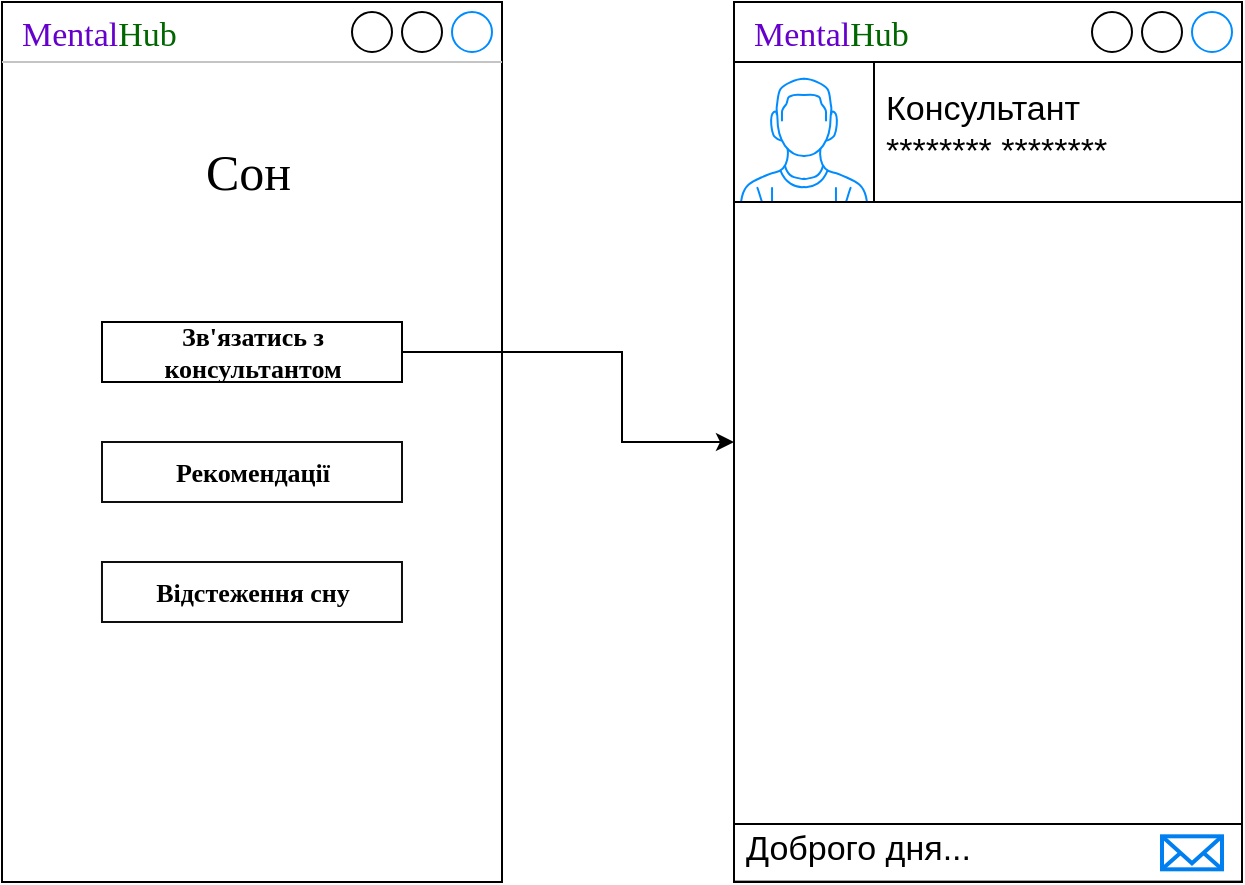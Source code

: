 <mxfile version="21.8.2" type="device">
  <diagram name="Страница — 1" id="GnSCQww6XoY2D_I-w1qQ">
    <mxGraphModel dx="1029" dy="718" grid="1" gridSize="10" guides="1" tooltips="1" connect="1" arrows="1" fold="1" page="1" pageScale="1" pageWidth="3300" pageHeight="2339" math="0" shadow="0">
      <root>
        <mxCell id="0" />
        <mxCell id="1" parent="0" />
        <mxCell id="fYolHv9IbK95dR3w9ptZ-25" value="&lt;font face=&quot;Comic Sans MS&quot;&gt;&lt;font color=&quot;#6600cc&quot;&gt;Mental&lt;/font&gt;&lt;font color=&quot;#006600&quot;&gt;Hub&lt;/font&gt;&lt;/font&gt;" style="strokeWidth=1;shadow=0;dashed=0;align=center;html=1;shape=mxgraph.mockup.containers.window;align=left;verticalAlign=top;spacingLeft=8;strokeColor2=#008cff;strokeColor3=#c4c4c4;fontColor=#666666;mainText=;fontSize=17;labelBackgroundColor=none;whiteSpace=wrap;" parent="1" vertex="1">
          <mxGeometry x="1440" y="610" width="250" height="440" as="geometry" />
        </mxCell>
        <mxCell id="fYolHv9IbK95dR3w9ptZ-26" value="&lt;font color=&quot;#000000&quot;&gt;&lt;span style=&quot;font-size: 25px;&quot;&gt;Сон&lt;/span&gt;&lt;/font&gt;" style="strokeWidth=0;shadow=0;dashed=0;align=center;html=1;shape=mxgraph.mockup.forms.pwField;strokeColor=#FFFFFF;mainText=;align=left;fontColor=#666666;fontSize=17;spacingLeft=3;fontFamily=Ubuntu;fontSource=https%3A%2F%2Ffonts.googleapis.com%2Fcss%3Ffamily%3DUbuntu;" parent="1" vertex="1">
          <mxGeometry x="1537.01" y="680" width="55.94" height="30" as="geometry" />
        </mxCell>
        <mxCell id="fYolHv9IbK95dR3w9ptZ-27" value="&lt;div style=&quot;&quot;&gt;&lt;br&gt;&lt;/div&gt;" style="strokeWidth=1;shadow=0;dashed=0;align=center;html=1;shape=mxgraph.mockup.forms.pwField;strokeColor=#000000;mainText=;align=left;fontColor=#666666;fontSize=17;spacingLeft=3;verticalAlign=middle;" parent="1" vertex="1">
          <mxGeometry x="1490" y="770" width="150" height="30" as="geometry" />
        </mxCell>
        <mxCell id="fYolHv9IbK95dR3w9ptZ-28" value="" style="strokeWidth=1;shadow=0;dashed=0;align=center;html=1;shape=mxgraph.mockup.forms.pwField;strokeColor=#0F0F0F;mainText=;align=left;fontColor=#666666;fontSize=17;spacingLeft=3;" parent="1" vertex="1">
          <mxGeometry x="1490" y="830" width="150" height="30" as="geometry" />
        </mxCell>
        <mxCell id="fYolHv9IbK95dR3w9ptZ-29" value="&lt;font face=&quot;Ubuntu&quot;&gt;&lt;span style=&quot;font-size: 13px;&quot;&gt;&lt;b&gt;Зв&#39;язатись з &lt;br&gt;консультантом&lt;/b&gt;&lt;/span&gt;&lt;/font&gt;" style="text;html=1;align=center;verticalAlign=middle;resizable=0;points=[];autosize=1;strokeColor=none;fillColor=none;" parent="1" vertex="1">
          <mxGeometry x="1504.99" y="765" width="120" height="40" as="geometry" />
        </mxCell>
        <mxCell id="fYolHv9IbK95dR3w9ptZ-30" value="&lt;font size=&quot;1&quot; face=&quot;Ubuntu&quot;&gt;&lt;b style=&quot;font-size: 13px;&quot;&gt;Рекомендації&lt;/b&gt;&lt;/font&gt;" style="text;html=1;align=center;verticalAlign=middle;resizable=0;points=[];autosize=1;strokeColor=none;fillColor=none;" parent="1" vertex="1">
          <mxGeometry x="1509.99" y="830" width="110" height="30" as="geometry" />
        </mxCell>
        <mxCell id="fYolHv9IbK95dR3w9ptZ-31" value="" style="strokeWidth=1;shadow=0;dashed=0;align=center;html=1;shape=mxgraph.mockup.forms.pwField;strokeColor=#0F0F0F;mainText=;align=left;fontColor=#666666;fontSize=17;spacingLeft=3;" parent="1" vertex="1">
          <mxGeometry x="1489.99" y="890" width="150" height="30" as="geometry" />
        </mxCell>
        <mxCell id="fYolHv9IbK95dR3w9ptZ-118" value="&lt;font size=&quot;1&quot; face=&quot;Ubuntu&quot;&gt;&lt;b style=&quot;font-size: 13px;&quot;&gt;Відстеження сну&lt;/b&gt;&lt;/font&gt;" style="text;html=1;align=center;verticalAlign=middle;resizable=0;points=[];autosize=1;strokeColor=none;fillColor=none;" parent="1" vertex="1">
          <mxGeometry x="1505.01" y="890" width="120" height="30" as="geometry" />
        </mxCell>
        <mxCell id="fYolHv9IbK95dR3w9ptZ-119" value="&lt;font face=&quot;Comic Sans MS&quot;&gt;&lt;font color=&quot;#6600cc&quot;&gt;Mental&lt;/font&gt;&lt;font color=&quot;#006600&quot;&gt;Hub&lt;/font&gt;&lt;/font&gt;" style="strokeWidth=1;shadow=0;dashed=0;align=center;html=1;shape=mxgraph.mockup.containers.window;align=left;verticalAlign=top;spacingLeft=8;strokeColor2=#008cff;strokeColor3=#c4c4c4;fontColor=#666666;mainText=;fontSize=17;labelBackgroundColor=none;whiteSpace=wrap;" parent="1" vertex="1">
          <mxGeometry x="1806" y="610" width="254" height="440" as="geometry" />
        </mxCell>
        <mxCell id="fYolHv9IbK95dR3w9ptZ-134" value="&lt;font color=&quot;#000000&quot;&gt;Доброго дня...&lt;/font&gt;" style="strokeWidth=1;shadow=0;dashed=0;align=center;html=1;shape=mxgraph.mockup.text.textBox;fontColor=#666666;align=left;fontSize=17;spacingLeft=4;spacingTop=-3;whiteSpace=wrap;strokeColor=#000000;mainText=" parent="1" vertex="1">
          <mxGeometry x="1806" y="1021" width="254" height="28.82" as="geometry" />
        </mxCell>
        <mxCell id="fYolHv9IbK95dR3w9ptZ-127" value="" style="html=1;verticalLabelPosition=bottom;align=center;labelBackgroundColor=#ffffff;verticalAlign=top;strokeWidth=2;strokeColor=#0080F0;shadow=0;dashed=0;shape=mxgraph.ios7.icons.mail;" parent="1" vertex="1">
          <mxGeometry x="2020" y="1027.16" width="30" height="16.5" as="geometry" />
        </mxCell>
        <mxCell id="fYolHv9IbK95dR3w9ptZ-135" value="" style="verticalLabelPosition=bottom;shadow=0;dashed=0;align=center;html=1;verticalAlign=top;strokeWidth=1;shape=mxgraph.mockup.containers.userMale;strokeColor=#000000;strokeColor2=#008cff;" parent="1" vertex="1">
          <mxGeometry x="1806" y="640" width="70" height="70" as="geometry" />
        </mxCell>
        <mxCell id="fYolHv9IbK95dR3w9ptZ-136" value="&lt;font color=&quot;#000000&quot;&gt;Консультант&lt;br&gt;******** ********&lt;br&gt;&lt;/font&gt;" style="strokeWidth=1;shadow=0;dashed=0;align=center;html=1;shape=mxgraph.mockup.text.textBox;fontColor=#666666;align=left;fontSize=17;spacingLeft=4;spacingTop=-3;whiteSpace=wrap;strokeColor=#000000;mainText=" parent="1" vertex="1">
          <mxGeometry x="1876" y="640" width="184" height="70" as="geometry" />
        </mxCell>
        <mxCell id="fYolHv9IbK95dR3w9ptZ-138" value="" style="endArrow=classic;html=1;rounded=0;" parent="1" source="fYolHv9IbK95dR3w9ptZ-27" target="fYolHv9IbK95dR3w9ptZ-119" edge="1">
          <mxGeometry width="50" height="50" relative="1" as="geometry">
            <mxPoint x="1800" y="890" as="sourcePoint" />
            <mxPoint x="1850" y="840" as="targetPoint" />
            <Array as="points">
              <mxPoint x="1750" y="785" />
              <mxPoint x="1750" y="830" />
            </Array>
          </mxGeometry>
        </mxCell>
      </root>
    </mxGraphModel>
  </diagram>
</mxfile>
